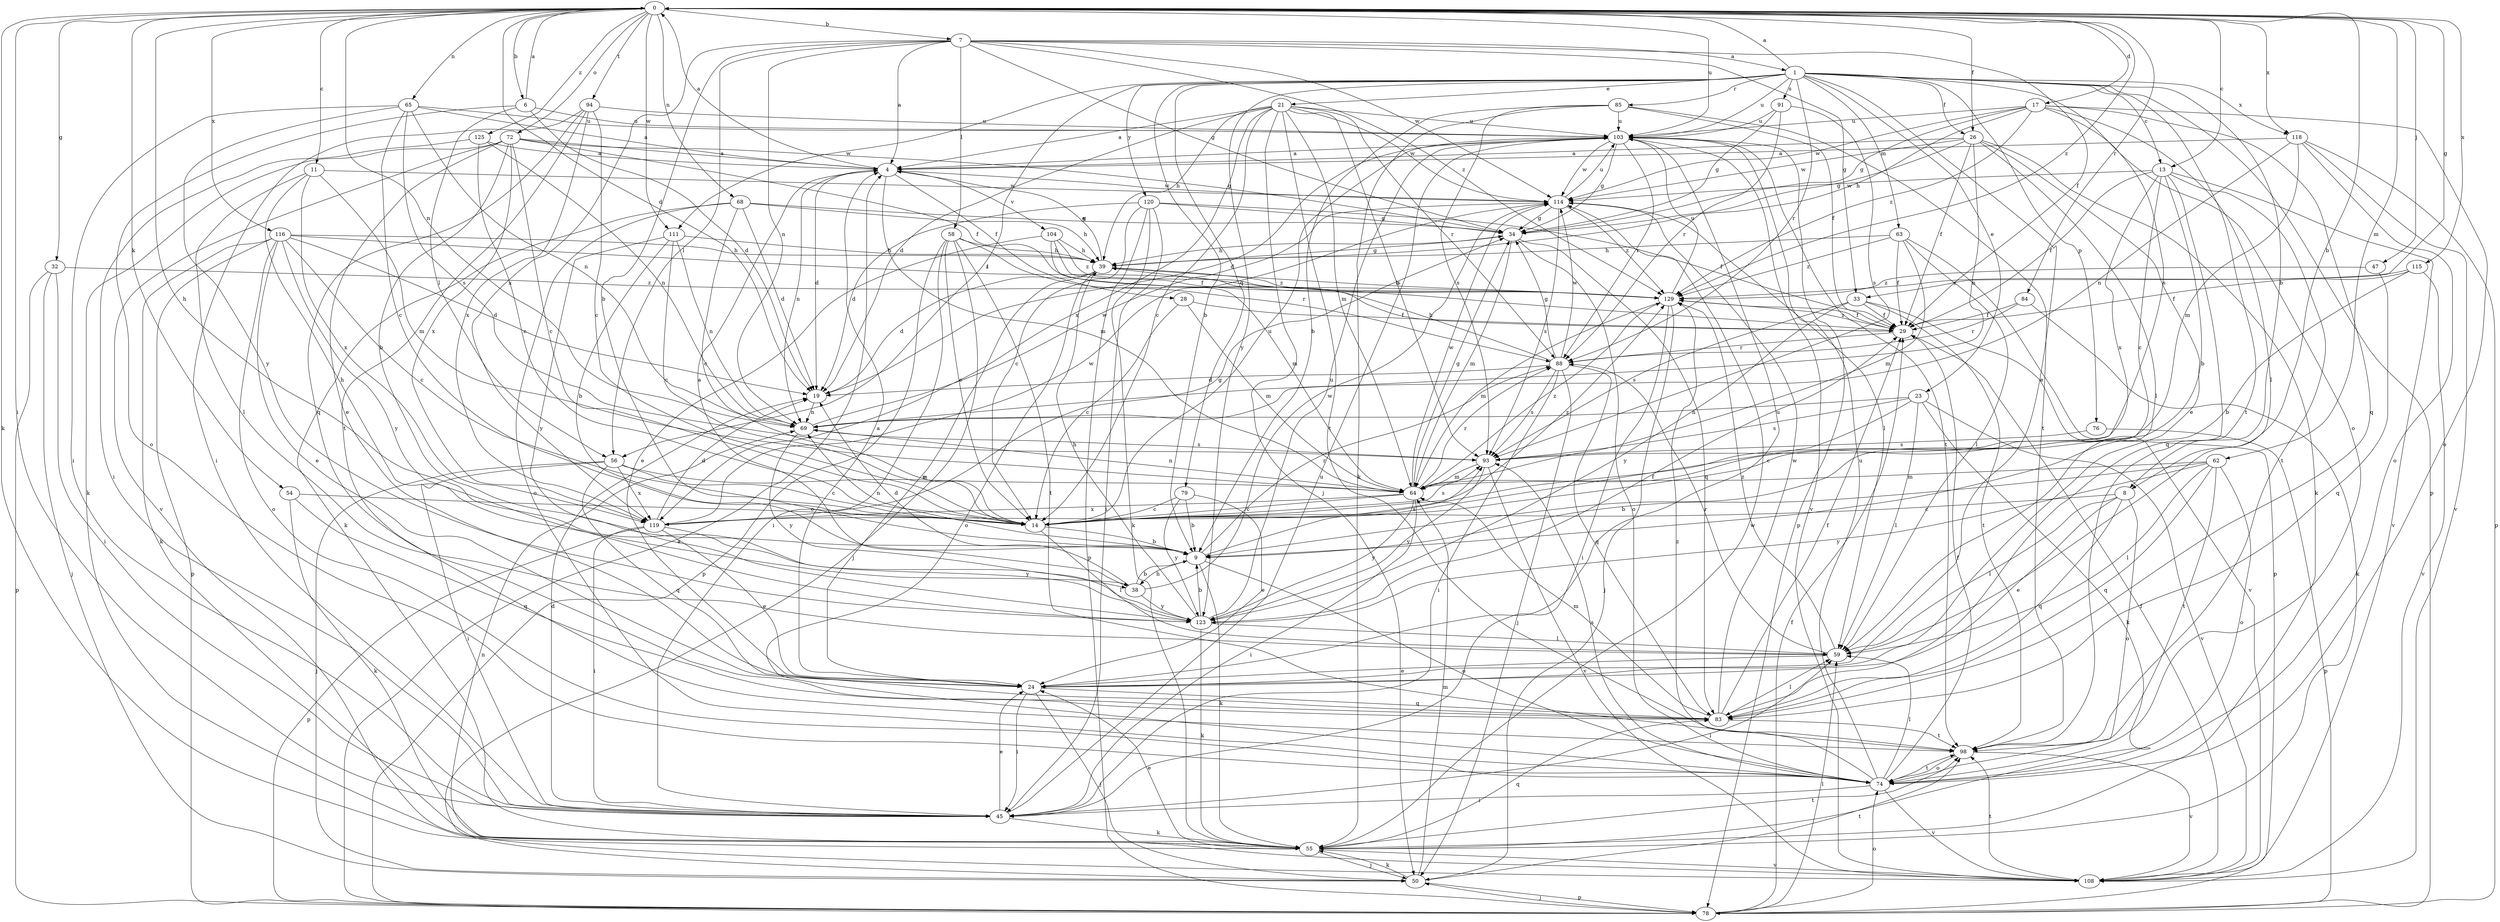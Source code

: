 strict digraph  {
0;
1;
4;
6;
7;
8;
9;
11;
13;
14;
17;
19;
21;
23;
24;
26;
28;
29;
32;
33;
34;
38;
39;
45;
47;
50;
54;
55;
56;
58;
59;
62;
63;
64;
65;
68;
69;
72;
74;
76;
78;
79;
83;
84;
85;
88;
91;
93;
94;
98;
103;
104;
108;
111;
114;
115;
116;
118;
119;
120;
123;
125;
129;
0 -> 6  [label=b];
0 -> 7  [label=b];
0 -> 8  [label=b];
0 -> 11  [label=c];
0 -> 13  [label=c];
0 -> 17  [label=d];
0 -> 19  [label=d];
0 -> 26  [label=f];
0 -> 32  [label=g];
0 -> 33  [label=g];
0 -> 38  [label=h];
0 -> 45  [label=i];
0 -> 47  [label=j];
0 -> 54  [label=k];
0 -> 55  [label=k];
0 -> 62  [label=m];
0 -> 65  [label=n];
0 -> 68  [label=n];
0 -> 69  [label=n];
0 -> 72  [label=o];
0 -> 84  [label=r];
0 -> 94  [label=t];
0 -> 103  [label=u];
0 -> 111  [label=w];
0 -> 115  [label=x];
0 -> 116  [label=x];
0 -> 118  [label=x];
0 -> 125  [label=z];
0 -> 129  [label=z];
1 -> 0  [label=a];
1 -> 8  [label=b];
1 -> 9  [label=b];
1 -> 13  [label=c];
1 -> 21  [label=e];
1 -> 23  [label=e];
1 -> 24  [label=e];
1 -> 26  [label=f];
1 -> 56  [label=l];
1 -> 63  [label=m];
1 -> 74  [label=o];
1 -> 76  [label=p];
1 -> 78  [label=p];
1 -> 79  [label=q];
1 -> 85  [label=r];
1 -> 88  [label=r];
1 -> 91  [label=s];
1 -> 98  [label=t];
1 -> 103  [label=u];
1 -> 111  [label=w];
1 -> 118  [label=x];
1 -> 120  [label=y];
1 -> 123  [label=y];
4 -> 0  [label=a];
4 -> 19  [label=d];
4 -> 28  [label=f];
4 -> 64  [label=m];
4 -> 69  [label=n];
4 -> 104  [label=v];
4 -> 114  [label=w];
6 -> 0  [label=a];
6 -> 19  [label=d];
6 -> 56  [label=l];
6 -> 74  [label=o];
6 -> 103  [label=u];
7 -> 1  [label=a];
7 -> 4  [label=a];
7 -> 9  [label=b];
7 -> 29  [label=f];
7 -> 33  [label=g];
7 -> 34  [label=g];
7 -> 56  [label=l];
7 -> 58  [label=l];
7 -> 69  [label=n];
7 -> 114  [label=w];
7 -> 119  [label=x];
7 -> 129  [label=z];
8 -> 14  [label=c];
8 -> 24  [label=e];
8 -> 59  [label=l];
8 -> 74  [label=o];
8 -> 83  [label=q];
9 -> 38  [label=h];
9 -> 55  [label=k];
9 -> 69  [label=n];
9 -> 74  [label=o];
9 -> 88  [label=r];
9 -> 93  [label=s];
11 -> 38  [label=h];
11 -> 59  [label=l];
11 -> 64  [label=m];
11 -> 114  [label=w];
11 -> 119  [label=x];
13 -> 9  [label=b];
13 -> 14  [label=c];
13 -> 29  [label=f];
13 -> 83  [label=q];
13 -> 98  [label=t];
13 -> 108  [label=v];
13 -> 114  [label=w];
13 -> 119  [label=x];
14 -> 9  [label=b];
14 -> 59  [label=l];
14 -> 93  [label=s];
14 -> 103  [label=u];
14 -> 129  [label=z];
17 -> 34  [label=g];
17 -> 39  [label=h];
17 -> 59  [label=l];
17 -> 74  [label=o];
17 -> 83  [label=q];
17 -> 93  [label=s];
17 -> 103  [label=u];
17 -> 114  [label=w];
17 -> 129  [label=z];
19 -> 69  [label=n];
21 -> 4  [label=a];
21 -> 14  [label=c];
21 -> 19  [label=d];
21 -> 39  [label=h];
21 -> 50  [label=j];
21 -> 64  [label=m];
21 -> 88  [label=r];
21 -> 93  [label=s];
21 -> 98  [label=t];
21 -> 103  [label=u];
21 -> 114  [label=w];
21 -> 119  [label=x];
23 -> 14  [label=c];
23 -> 55  [label=k];
23 -> 59  [label=l];
23 -> 69  [label=n];
23 -> 93  [label=s];
23 -> 108  [label=v];
24 -> 4  [label=a];
24 -> 45  [label=i];
24 -> 50  [label=j];
24 -> 83  [label=q];
24 -> 103  [label=u];
26 -> 4  [label=a];
26 -> 24  [label=e];
26 -> 29  [label=f];
26 -> 34  [label=g];
26 -> 55  [label=k];
26 -> 59  [label=l];
26 -> 69  [label=n];
26 -> 114  [label=w];
28 -> 14  [label=c];
28 -> 29  [label=f];
28 -> 64  [label=m];
29 -> 88  [label=r];
29 -> 129  [label=z];
32 -> 45  [label=i];
32 -> 50  [label=j];
32 -> 78  [label=p];
32 -> 129  [label=z];
33 -> 29  [label=f];
33 -> 93  [label=s];
33 -> 98  [label=t];
33 -> 108  [label=v];
33 -> 123  [label=y];
34 -> 39  [label=h];
34 -> 64  [label=m];
34 -> 74  [label=o];
34 -> 83  [label=q];
38 -> 4  [label=a];
38 -> 9  [label=b];
38 -> 19  [label=d];
38 -> 114  [label=w];
38 -> 123  [label=y];
39 -> 4  [label=a];
39 -> 19  [label=d];
39 -> 24  [label=e];
39 -> 34  [label=g];
39 -> 74  [label=o];
39 -> 129  [label=z];
45 -> 19  [label=d];
45 -> 24  [label=e];
45 -> 55  [label=k];
45 -> 59  [label=l];
45 -> 103  [label=u];
47 -> 83  [label=q];
47 -> 129  [label=z];
50 -> 55  [label=k];
50 -> 64  [label=m];
50 -> 78  [label=p];
50 -> 98  [label=t];
54 -> 14  [label=c];
54 -> 55  [label=k];
54 -> 83  [label=q];
55 -> 24  [label=e];
55 -> 50  [label=j];
55 -> 83  [label=q];
55 -> 98  [label=t];
55 -> 108  [label=v];
55 -> 114  [label=w];
56 -> 14  [label=c];
56 -> 45  [label=i];
56 -> 50  [label=j];
56 -> 64  [label=m];
56 -> 83  [label=q];
56 -> 119  [label=x];
58 -> 14  [label=c];
58 -> 39  [label=h];
58 -> 45  [label=i];
58 -> 50  [label=j];
58 -> 78  [label=p];
58 -> 88  [label=r];
58 -> 98  [label=t];
59 -> 24  [label=e];
59 -> 88  [label=r];
59 -> 129  [label=z];
62 -> 9  [label=b];
62 -> 59  [label=l];
62 -> 64  [label=m];
62 -> 74  [label=o];
62 -> 83  [label=q];
62 -> 98  [label=t];
62 -> 123  [label=y];
63 -> 29  [label=f];
63 -> 39  [label=h];
63 -> 59  [label=l];
63 -> 64  [label=m];
63 -> 78  [label=p];
63 -> 129  [label=z];
64 -> 14  [label=c];
64 -> 34  [label=g];
64 -> 45  [label=i];
64 -> 69  [label=n];
64 -> 88  [label=r];
64 -> 114  [label=w];
64 -> 119  [label=x];
64 -> 123  [label=y];
64 -> 129  [label=z];
65 -> 4  [label=a];
65 -> 14  [label=c];
65 -> 45  [label=i];
65 -> 69  [label=n];
65 -> 93  [label=s];
65 -> 103  [label=u];
65 -> 123  [label=y];
68 -> 14  [label=c];
68 -> 19  [label=d];
68 -> 34  [label=g];
68 -> 39  [label=h];
68 -> 55  [label=k];
68 -> 74  [label=o];
69 -> 93  [label=s];
69 -> 114  [label=w];
69 -> 123  [label=y];
72 -> 4  [label=a];
72 -> 9  [label=b];
72 -> 14  [label=c];
72 -> 24  [label=e];
72 -> 29  [label=f];
72 -> 34  [label=g];
72 -> 55  [label=k];
72 -> 108  [label=v];
72 -> 119  [label=x];
74 -> 29  [label=f];
74 -> 45  [label=i];
74 -> 59  [label=l];
74 -> 93  [label=s];
74 -> 98  [label=t];
74 -> 103  [label=u];
74 -> 108  [label=v];
74 -> 129  [label=z];
76 -> 78  [label=p];
76 -> 93  [label=s];
78 -> 4  [label=a];
78 -> 29  [label=f];
78 -> 50  [label=j];
78 -> 59  [label=l];
78 -> 74  [label=o];
79 -> 9  [label=b];
79 -> 14  [label=c];
79 -> 24  [label=e];
79 -> 123  [label=y];
83 -> 29  [label=f];
83 -> 59  [label=l];
83 -> 64  [label=m];
83 -> 98  [label=t];
83 -> 114  [label=w];
84 -> 29  [label=f];
84 -> 55  [label=k];
84 -> 88  [label=r];
85 -> 9  [label=b];
85 -> 29  [label=f];
85 -> 55  [label=k];
85 -> 93  [label=s];
85 -> 98  [label=t];
85 -> 103  [label=u];
88 -> 19  [label=d];
88 -> 34  [label=g];
88 -> 39  [label=h];
88 -> 45  [label=i];
88 -> 50  [label=j];
88 -> 83  [label=q];
88 -> 93  [label=s];
88 -> 114  [label=w];
91 -> 34  [label=g];
91 -> 88  [label=r];
91 -> 93  [label=s];
91 -> 103  [label=u];
93 -> 64  [label=m];
93 -> 108  [label=v];
93 -> 123  [label=y];
94 -> 14  [label=c];
94 -> 45  [label=i];
94 -> 83  [label=q];
94 -> 98  [label=t];
94 -> 103  [label=u];
94 -> 119  [label=x];
98 -> 74  [label=o];
98 -> 108  [label=v];
103 -> 4  [label=a];
103 -> 19  [label=d];
103 -> 34  [label=g];
103 -> 78  [label=p];
103 -> 88  [label=r];
103 -> 98  [label=t];
103 -> 108  [label=v];
103 -> 114  [label=w];
104 -> 24  [label=e];
104 -> 29  [label=f];
104 -> 39  [label=h];
104 -> 64  [label=m];
104 -> 129  [label=z];
108 -> 29  [label=f];
108 -> 69  [label=n];
108 -> 98  [label=t];
111 -> 9  [label=b];
111 -> 14  [label=c];
111 -> 39  [label=h];
111 -> 69  [label=n];
111 -> 123  [label=y];
114 -> 34  [label=g];
114 -> 59  [label=l];
114 -> 93  [label=s];
114 -> 103  [label=u];
114 -> 129  [label=z];
115 -> 9  [label=b];
115 -> 29  [label=f];
115 -> 108  [label=v];
115 -> 129  [label=z];
116 -> 14  [label=c];
116 -> 19  [label=d];
116 -> 24  [label=e];
116 -> 39  [label=h];
116 -> 55  [label=k];
116 -> 74  [label=o];
116 -> 78  [label=p];
116 -> 123  [label=y];
116 -> 129  [label=z];
118 -> 4  [label=a];
118 -> 64  [label=m];
118 -> 69  [label=n];
118 -> 74  [label=o];
118 -> 78  [label=p];
118 -> 108  [label=v];
119 -> 19  [label=d];
119 -> 24  [label=e];
119 -> 34  [label=g];
119 -> 45  [label=i];
119 -> 78  [label=p];
119 -> 114  [label=w];
119 -> 123  [label=y];
120 -> 14  [label=c];
120 -> 19  [label=d];
120 -> 29  [label=f];
120 -> 34  [label=g];
120 -> 45  [label=i];
120 -> 55  [label=k];
120 -> 78  [label=p];
123 -> 9  [label=b];
123 -> 29  [label=f];
123 -> 39  [label=h];
123 -> 55  [label=k];
123 -> 59  [label=l];
123 -> 103  [label=u];
125 -> 4  [label=a];
125 -> 14  [label=c];
125 -> 45  [label=i];
125 -> 69  [label=n];
129 -> 29  [label=f];
129 -> 39  [label=h];
129 -> 45  [label=i];
129 -> 50  [label=j];
129 -> 64  [label=m];
129 -> 103  [label=u];
}
